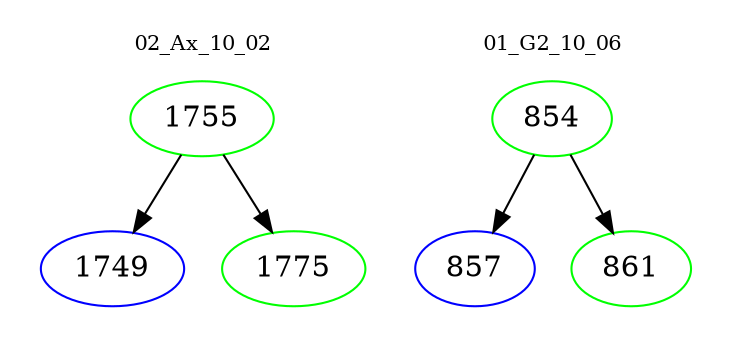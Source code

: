 digraph{
subgraph cluster_0 {
color = white
label = "02_Ax_10_02";
fontsize=10;
T0_1755 [label="1755", color="green"]
T0_1755 -> T0_1749 [color="black"]
T0_1749 [label="1749", color="blue"]
T0_1755 -> T0_1775 [color="black"]
T0_1775 [label="1775", color="green"]
}
subgraph cluster_1 {
color = white
label = "01_G2_10_06";
fontsize=10;
T1_854 [label="854", color="green"]
T1_854 -> T1_857 [color="black"]
T1_857 [label="857", color="blue"]
T1_854 -> T1_861 [color="black"]
T1_861 [label="861", color="green"]
}
}
